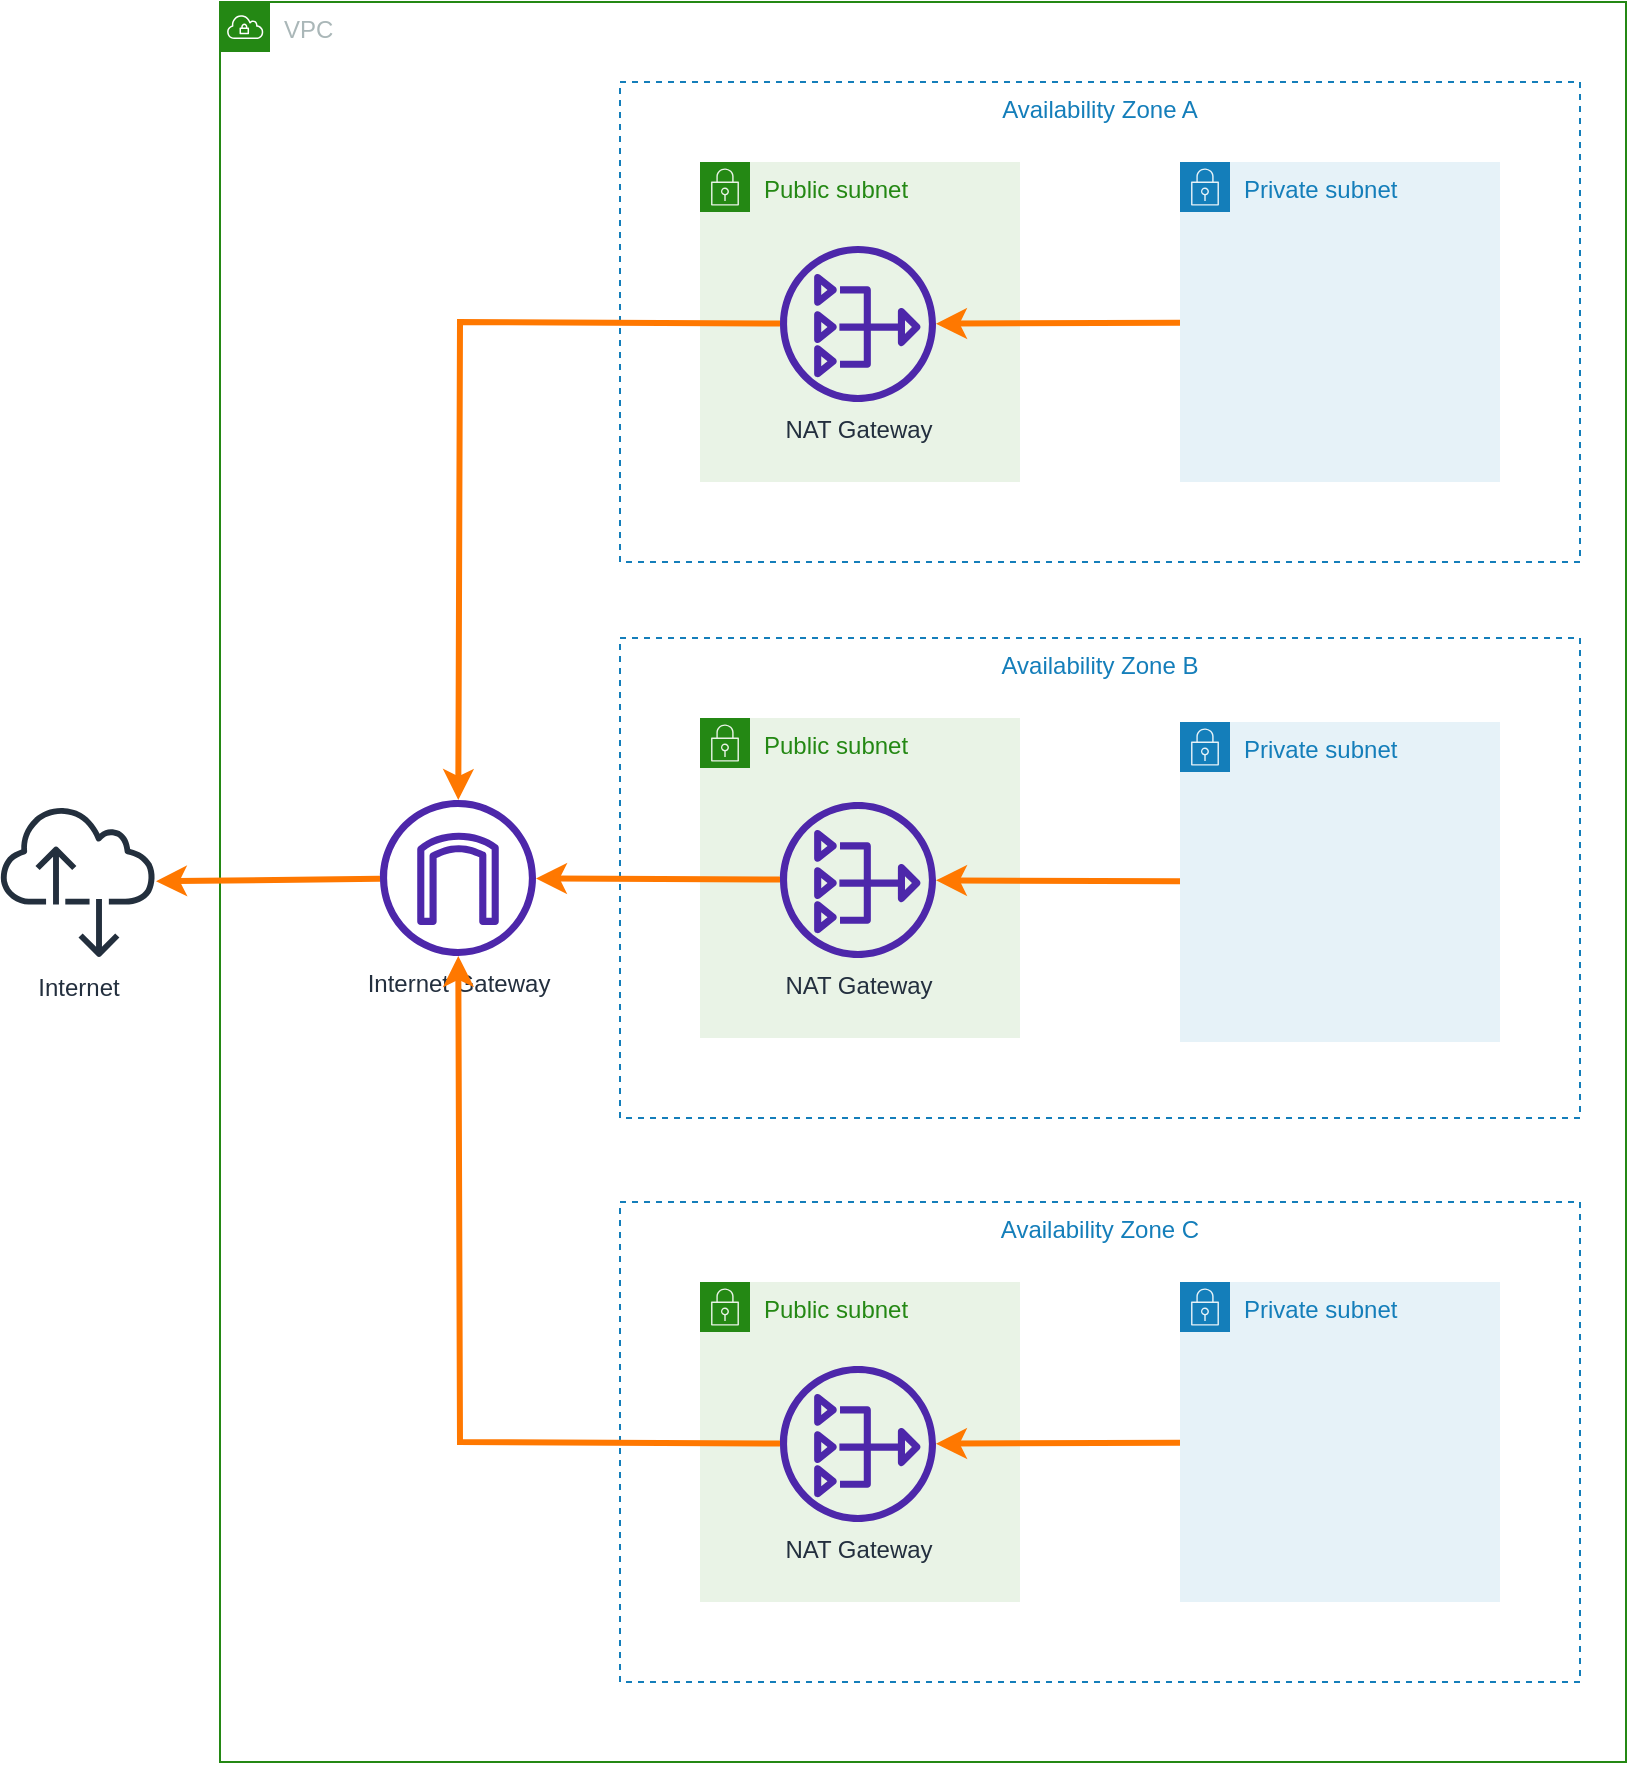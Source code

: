 <mxfile version="20.8.18" type="github">
  <diagram name="Página-1" id="WAZWpWRPfN55p5NfxnQj">
    <mxGraphModel dx="1356" dy="1089" grid="1" gridSize="10" guides="1" tooltips="1" connect="1" arrows="1" fold="1" page="1" pageScale="1" pageWidth="827" pageHeight="1169" math="0" shadow="0">
      <root>
        <mxCell id="0" />
        <mxCell id="1" parent="0" />
        <mxCell id="bI_a_y7-kadtaxP8rwhh-1" value="VPC" style="points=[[0,0],[0.25,0],[0.5,0],[0.75,0],[1,0],[1,0.25],[1,0.5],[1,0.75],[1,1],[0.75,1],[0.5,1],[0.25,1],[0,1],[0,0.75],[0,0.5],[0,0.25]];outlineConnect=0;gradientColor=none;html=1;whiteSpace=wrap;fontSize=12;fontStyle=0;container=1;pointerEvents=0;collapsible=0;recursiveResize=0;shape=mxgraph.aws4.group;grIcon=mxgraph.aws4.group_vpc;strokeColor=#248814;fillColor=none;verticalAlign=top;align=left;spacingLeft=30;fontColor=#AAB7B8;dashed=0;" parent="1" vertex="1">
          <mxGeometry x="117" y="10" width="703" height="880" as="geometry" />
        </mxCell>
        <mxCell id="bI_a_y7-kadtaxP8rwhh-7" value="Availability Zone B" style="fillColor=none;strokeColor=#147EBA;dashed=1;verticalAlign=top;fontStyle=0;fontColor=#147EBA;" parent="bI_a_y7-kadtaxP8rwhh-1" vertex="1">
          <mxGeometry x="200" y="318" width="480" height="240" as="geometry" />
        </mxCell>
        <mxCell id="bI_a_y7-kadtaxP8rwhh-6" value="Availability Zone A" style="fillColor=none;strokeColor=#147EBA;dashed=1;verticalAlign=top;fontStyle=0;fontColor=#147EBA;" parent="bI_a_y7-kadtaxP8rwhh-1" vertex="1">
          <mxGeometry x="200" y="40" width="480" height="240" as="geometry" />
        </mxCell>
        <mxCell id="bI_a_y7-kadtaxP8rwhh-2" value="&lt;div&gt;Internet Gateway&lt;/div&gt;&lt;div&gt;&lt;br&gt;&lt;/div&gt;" style="sketch=0;outlineConnect=0;fontColor=#232F3E;gradientColor=none;fillColor=#4D27AA;strokeColor=none;dashed=0;verticalLabelPosition=bottom;verticalAlign=top;align=center;html=1;fontSize=12;fontStyle=0;aspect=fixed;pointerEvents=1;shape=mxgraph.aws4.internet_gateway;" parent="bI_a_y7-kadtaxP8rwhh-1" vertex="1">
          <mxGeometry x="80" y="399" width="78" height="78" as="geometry" />
        </mxCell>
        <mxCell id="bI_a_y7-kadtaxP8rwhh-3" value="Private subnet" style="points=[[0,0],[0.25,0],[0.5,0],[0.75,0],[1,0],[1,0.25],[1,0.5],[1,0.75],[1,1],[0.75,1],[0.5,1],[0.25,1],[0,1],[0,0.75],[0,0.5],[0,0.25]];outlineConnect=0;gradientColor=none;html=1;whiteSpace=wrap;fontSize=12;fontStyle=0;container=1;pointerEvents=0;collapsible=0;recursiveResize=0;shape=mxgraph.aws4.group;grIcon=mxgraph.aws4.group_security_group;grStroke=0;strokeColor=#147EBA;fillColor=#E6F2F8;verticalAlign=top;align=left;spacingLeft=30;fontColor=#147EBA;dashed=0;" parent="bI_a_y7-kadtaxP8rwhh-1" vertex="1">
          <mxGeometry x="480" y="80" width="160" height="160" as="geometry" />
        </mxCell>
        <mxCell id="bI_a_y7-kadtaxP8rwhh-4" value="Public subnet" style="points=[[0,0],[0.25,0],[0.5,0],[0.75,0],[1,0],[1,0.25],[1,0.5],[1,0.75],[1,1],[0.75,1],[0.5,1],[0.25,1],[0,1],[0,0.75],[0,0.5],[0,0.25]];outlineConnect=0;gradientColor=none;html=1;whiteSpace=wrap;fontSize=12;fontStyle=0;container=1;pointerEvents=0;collapsible=0;recursiveResize=0;shape=mxgraph.aws4.group;grIcon=mxgraph.aws4.group_security_group;grStroke=0;strokeColor=#248814;fillColor=#E9F3E6;verticalAlign=top;align=left;spacingLeft=30;fontColor=#248814;dashed=0;" parent="bI_a_y7-kadtaxP8rwhh-1" vertex="1">
          <mxGeometry x="240" y="80" width="160" height="160" as="geometry" />
        </mxCell>
        <mxCell id="bI_a_y7-kadtaxP8rwhh-5" value="&lt;div&gt;NAT Gateway&lt;/div&gt;" style="sketch=0;outlineConnect=0;fontColor=#232F3E;gradientColor=none;fillColor=#4D27AA;strokeColor=none;dashed=0;verticalLabelPosition=bottom;verticalAlign=top;align=center;html=1;fontSize=12;fontStyle=0;aspect=fixed;pointerEvents=1;shape=mxgraph.aws4.nat_gateway;" parent="bI_a_y7-kadtaxP8rwhh-4" vertex="1">
          <mxGeometry x="40" y="42" width="78" height="78" as="geometry" />
        </mxCell>
        <mxCell id="bI_a_y7-kadtaxP8rwhh-8" value="Public subnet" style="points=[[0,0],[0.25,0],[0.5,0],[0.75,0],[1,0],[1,0.25],[1,0.5],[1,0.75],[1,1],[0.75,1],[0.5,1],[0.25,1],[0,1],[0,0.75],[0,0.5],[0,0.25]];outlineConnect=0;gradientColor=none;html=1;whiteSpace=wrap;fontSize=12;fontStyle=0;container=1;pointerEvents=0;collapsible=0;recursiveResize=0;shape=mxgraph.aws4.group;grIcon=mxgraph.aws4.group_security_group;grStroke=0;strokeColor=#248814;fillColor=#E9F3E6;verticalAlign=top;align=left;spacingLeft=30;fontColor=#248814;dashed=0;" parent="bI_a_y7-kadtaxP8rwhh-1" vertex="1">
          <mxGeometry x="240" y="358" width="160" height="160" as="geometry" />
        </mxCell>
        <mxCell id="bI_a_y7-kadtaxP8rwhh-9" value="&lt;div&gt;NAT Gateway&lt;/div&gt;" style="sketch=0;outlineConnect=0;fontColor=#232F3E;gradientColor=none;fillColor=#4D27AA;strokeColor=none;dashed=0;verticalLabelPosition=bottom;verticalAlign=top;align=center;html=1;fontSize=12;fontStyle=0;aspect=fixed;pointerEvents=1;shape=mxgraph.aws4.nat_gateway;" parent="bI_a_y7-kadtaxP8rwhh-8" vertex="1">
          <mxGeometry x="40" y="42" width="78" height="78" as="geometry" />
        </mxCell>
        <mxCell id="bI_a_y7-kadtaxP8rwhh-10" value="Private subnet" style="points=[[0,0],[0.25,0],[0.5,0],[0.75,0],[1,0],[1,0.25],[1,0.5],[1,0.75],[1,1],[0.75,1],[0.5,1],[0.25,1],[0,1],[0,0.75],[0,0.5],[0,0.25]];outlineConnect=0;gradientColor=none;html=1;whiteSpace=wrap;fontSize=12;fontStyle=0;container=1;pointerEvents=0;collapsible=0;recursiveResize=0;shape=mxgraph.aws4.group;grIcon=mxgraph.aws4.group_security_group;grStroke=0;strokeColor=#147EBA;fillColor=#E6F2F8;verticalAlign=top;align=left;spacingLeft=30;fontColor=#147EBA;dashed=0;" parent="bI_a_y7-kadtaxP8rwhh-1" vertex="1">
          <mxGeometry x="480" y="360" width="160" height="160" as="geometry" />
        </mxCell>
        <mxCell id="bI_a_y7-kadtaxP8rwhh-11" value="Availability Zone C" style="fillColor=none;strokeColor=#147EBA;dashed=1;verticalAlign=top;fontStyle=0;fontColor=#147EBA;" parent="bI_a_y7-kadtaxP8rwhh-1" vertex="1">
          <mxGeometry x="200" y="600" width="480" height="240" as="geometry" />
        </mxCell>
        <mxCell id="bI_a_y7-kadtaxP8rwhh-12" value="Public subnet" style="points=[[0,0],[0.25,0],[0.5,0],[0.75,0],[1,0],[1,0.25],[1,0.5],[1,0.75],[1,1],[0.75,1],[0.5,1],[0.25,1],[0,1],[0,0.75],[0,0.5],[0,0.25]];outlineConnect=0;gradientColor=none;html=1;whiteSpace=wrap;fontSize=12;fontStyle=0;container=1;pointerEvents=0;collapsible=0;recursiveResize=0;shape=mxgraph.aws4.group;grIcon=mxgraph.aws4.group_security_group;grStroke=0;strokeColor=#248814;fillColor=#E9F3E6;verticalAlign=top;align=left;spacingLeft=30;fontColor=#248814;dashed=0;" parent="bI_a_y7-kadtaxP8rwhh-1" vertex="1">
          <mxGeometry x="240" y="640" width="160" height="160" as="geometry" />
        </mxCell>
        <mxCell id="bI_a_y7-kadtaxP8rwhh-13" value="&lt;div&gt;NAT Gateway&lt;/div&gt;" style="sketch=0;outlineConnect=0;fontColor=#232F3E;gradientColor=none;fillColor=#4D27AA;strokeColor=none;dashed=0;verticalLabelPosition=bottom;verticalAlign=top;align=center;html=1;fontSize=12;fontStyle=0;aspect=fixed;pointerEvents=1;shape=mxgraph.aws4.nat_gateway;" parent="bI_a_y7-kadtaxP8rwhh-12" vertex="1">
          <mxGeometry x="40" y="42" width="78" height="78" as="geometry" />
        </mxCell>
        <mxCell id="bI_a_y7-kadtaxP8rwhh-15" value="Private subnet" style="points=[[0,0],[0.25,0],[0.5,0],[0.75,0],[1,0],[1,0.25],[1,0.5],[1,0.75],[1,1],[0.75,1],[0.5,1],[0.25,1],[0,1],[0,0.75],[0,0.5],[0,0.25]];outlineConnect=0;gradientColor=none;html=1;whiteSpace=wrap;fontSize=12;fontStyle=0;container=1;pointerEvents=0;collapsible=0;recursiveResize=0;shape=mxgraph.aws4.group;grIcon=mxgraph.aws4.group_security_group;grStroke=0;strokeColor=#147EBA;fillColor=#E6F2F8;verticalAlign=top;align=left;spacingLeft=30;fontColor=#147EBA;dashed=0;" parent="bI_a_y7-kadtaxP8rwhh-1" vertex="1">
          <mxGeometry x="480" y="640" width="160" height="160" as="geometry" />
        </mxCell>
        <mxCell id="bI_a_y7-kadtaxP8rwhh-16" value="" style="endArrow=classic;html=1;rounded=0;strokeColor=#ff7800;strokeWidth=3;" parent="bI_a_y7-kadtaxP8rwhh-1" source="bI_a_y7-kadtaxP8rwhh-15" target="bI_a_y7-kadtaxP8rwhh-13" edge="1">
          <mxGeometry width="50" height="50" relative="1" as="geometry">
            <mxPoint x="260" y="570" as="sourcePoint" />
            <mxPoint x="310" y="520" as="targetPoint" />
          </mxGeometry>
        </mxCell>
        <mxCell id="bI_a_y7-kadtaxP8rwhh-17" value="" style="endArrow=classic;html=1;rounded=0;strokeColor=#ff7800;strokeWidth=3;" parent="bI_a_y7-kadtaxP8rwhh-1" source="bI_a_y7-kadtaxP8rwhh-10" target="bI_a_y7-kadtaxP8rwhh-9" edge="1">
          <mxGeometry width="50" height="50" relative="1" as="geometry">
            <mxPoint x="501" y="450.002" as="sourcePoint" />
            <mxPoint x="379" y="450.508" as="targetPoint" />
          </mxGeometry>
        </mxCell>
        <mxCell id="bI_a_y7-kadtaxP8rwhh-18" value="" style="endArrow=classic;html=1;rounded=0;strokeColor=#ff7800;strokeWidth=3;" parent="bI_a_y7-kadtaxP8rwhh-1" source="bI_a_y7-kadtaxP8rwhh-3" target="bI_a_y7-kadtaxP8rwhh-5" edge="1">
          <mxGeometry width="50" height="50" relative="1" as="geometry">
            <mxPoint x="522" y="200.002" as="sourcePoint" />
            <mxPoint x="400" y="200.508" as="targetPoint" />
          </mxGeometry>
        </mxCell>
        <mxCell id="bI_a_y7-kadtaxP8rwhh-19" value="" style="endArrow=classic;html=1;rounded=0;strokeColor=#ff7800;strokeWidth=3;" parent="bI_a_y7-kadtaxP8rwhh-1" source="bI_a_y7-kadtaxP8rwhh-13" target="bI_a_y7-kadtaxP8rwhh-2" edge="1">
          <mxGeometry width="50" height="50" relative="1" as="geometry">
            <mxPoint x="222" y="710.508" as="sourcePoint" />
            <mxPoint x="100" y="710.002" as="targetPoint" />
            <Array as="points">
              <mxPoint x="120" y="720" />
            </Array>
          </mxGeometry>
        </mxCell>
        <mxCell id="bI_a_y7-kadtaxP8rwhh-20" value="" style="endArrow=classic;html=1;rounded=0;strokeColor=#ff7800;strokeWidth=3;" parent="bI_a_y7-kadtaxP8rwhh-1" source="bI_a_y7-kadtaxP8rwhh-9" target="bI_a_y7-kadtaxP8rwhh-2" edge="1">
          <mxGeometry width="50" height="50" relative="1" as="geometry">
            <mxPoint x="212" y="370.508" as="sourcePoint" />
            <mxPoint x="90" y="370.002" as="targetPoint" />
          </mxGeometry>
        </mxCell>
        <mxCell id="bI_a_y7-kadtaxP8rwhh-21" value="" style="endArrow=classic;html=1;rounded=0;strokeColor=#ff7800;strokeWidth=3;" parent="bI_a_y7-kadtaxP8rwhh-1" source="bI_a_y7-kadtaxP8rwhh-5" target="bI_a_y7-kadtaxP8rwhh-2" edge="1">
          <mxGeometry width="50" height="50" relative="1" as="geometry">
            <mxPoint x="192" y="230.678" as="sourcePoint" />
            <mxPoint x="30" y="230.002" as="targetPoint" />
            <Array as="points">
              <mxPoint x="120" y="160" />
            </Array>
          </mxGeometry>
        </mxCell>
        <mxCell id="bI_a_y7-kadtaxP8rwhh-22" value="&lt;div&gt;Internet&lt;/div&gt;" style="sketch=0;outlineConnect=0;fontColor=#232F3E;gradientColor=none;fillColor=#232F3D;strokeColor=none;dashed=0;verticalLabelPosition=bottom;verticalAlign=top;align=center;html=1;fontSize=12;fontStyle=0;aspect=fixed;pointerEvents=1;shape=mxgraph.aws4.internet_alt2;" parent="1" vertex="1">
          <mxGeometry x="7" y="411" width="78" height="78" as="geometry" />
        </mxCell>
        <mxCell id="bI_a_y7-kadtaxP8rwhh-23" value="" style="endArrow=classic;html=1;rounded=0;strokeColor=#ff7800;strokeWidth=3;" parent="1" source="bI_a_y7-kadtaxP8rwhh-2" target="bI_a_y7-kadtaxP8rwhh-22" edge="1">
          <mxGeometry width="50" height="50" relative="1" as="geometry">
            <mxPoint x="197" y="487.605" as="sourcePoint" />
            <mxPoint x="75" y="486.995" as="targetPoint" />
          </mxGeometry>
        </mxCell>
      </root>
    </mxGraphModel>
  </diagram>
</mxfile>
